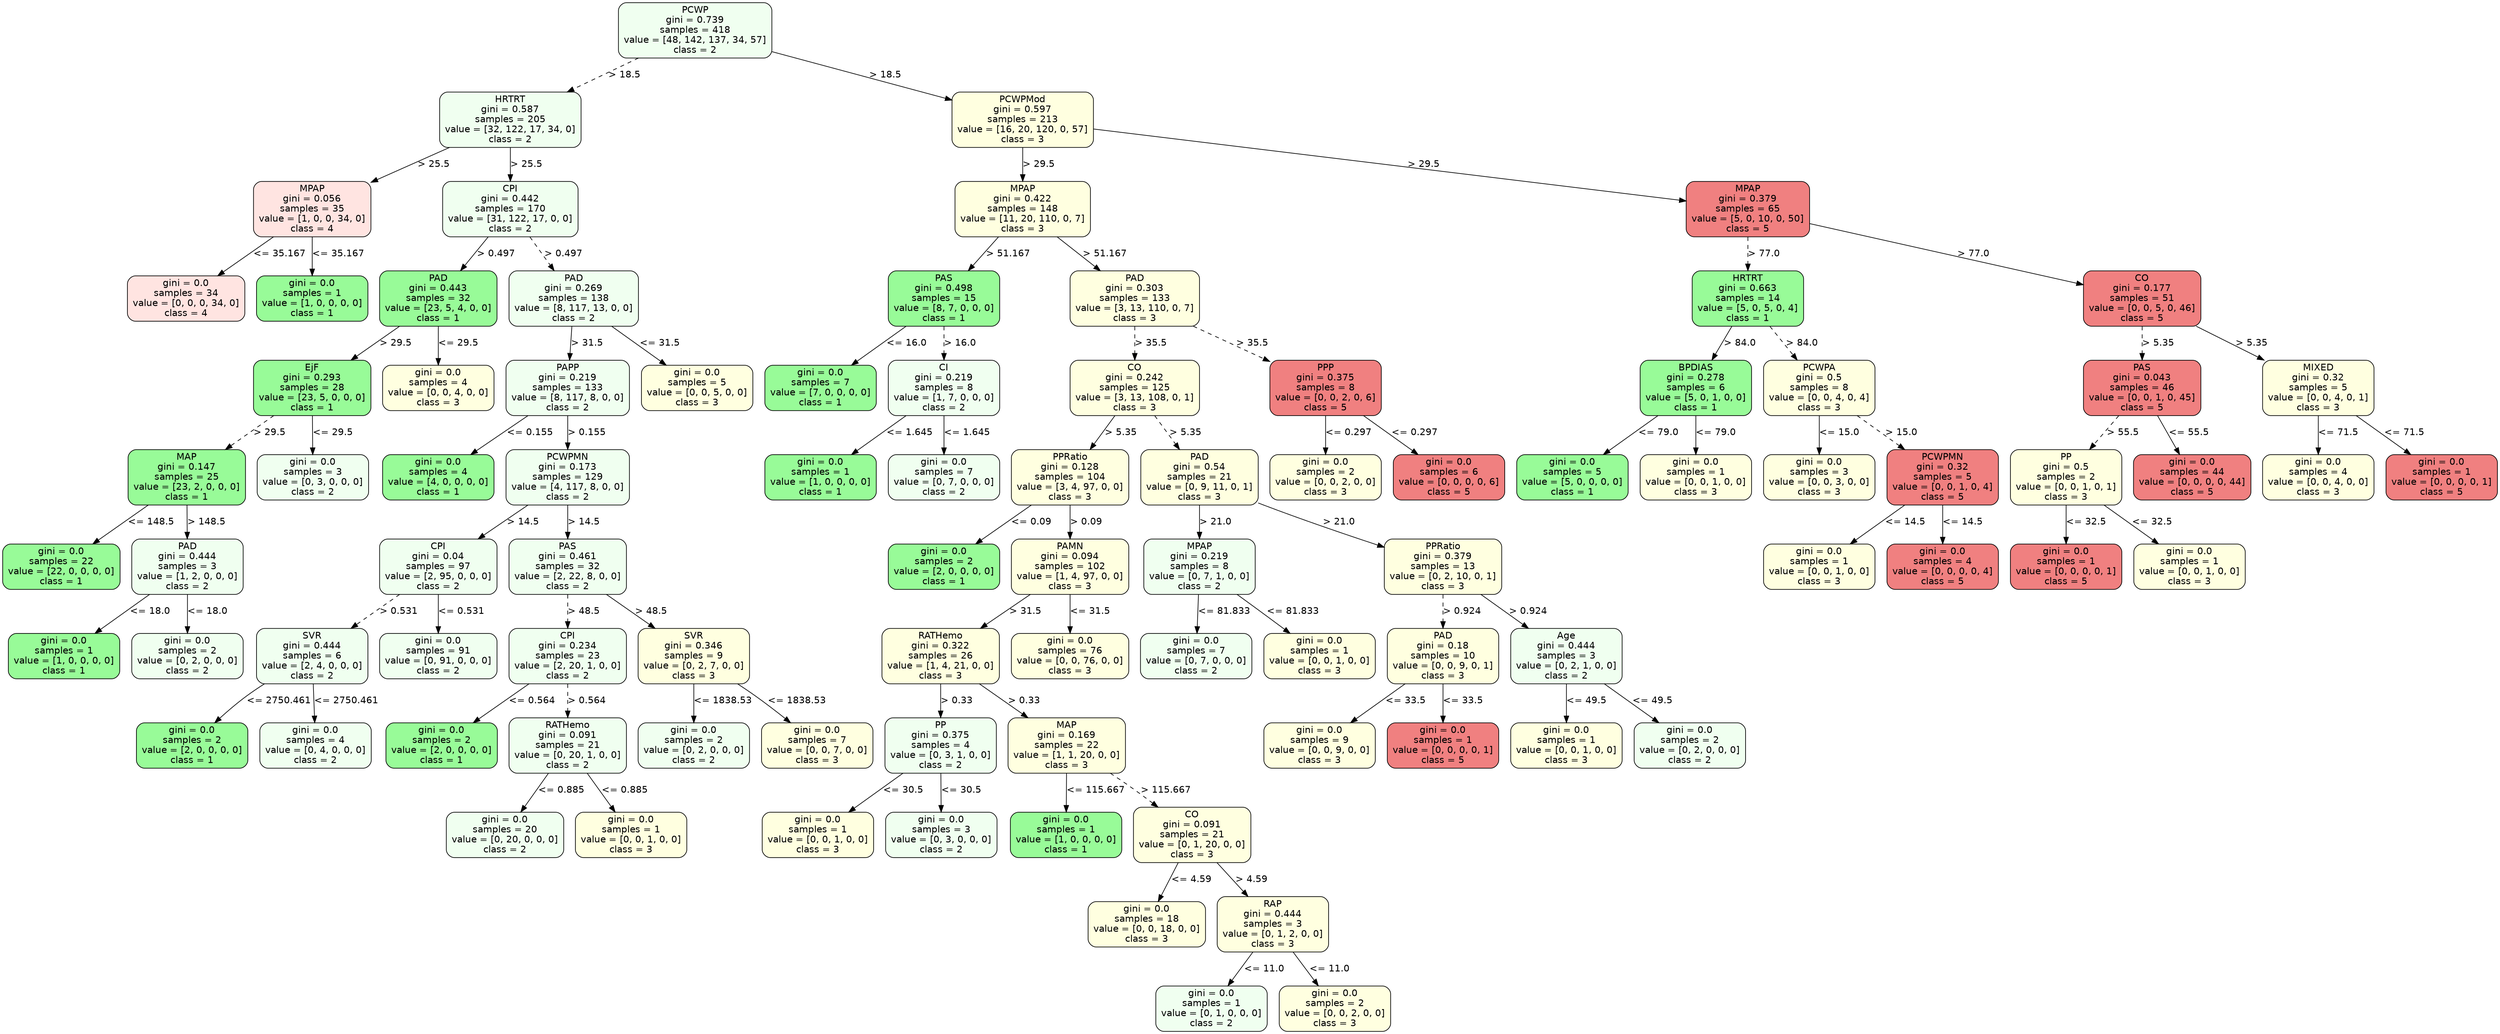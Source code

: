 strict digraph Tree {
	graph [bb="0,0,3191.5,1542"];
	node [color=black,
		fontname=helvetica,
		label="\N",
		shape=box,
		style="filled, rounded"
	];
	edge [fontname=helvetica];
	0	[fillcolor=honeydew,
		height=1.1528,
		label="PCWP\ngini = 0.739\nsamples = 418\nvalue = [48, 142, 137, 34, 57]\nclass = 2",
		pos="993.5,1500.5",
		width=2.6667];
	1	[fillcolor=honeydew,
		height=1.1528,
		label="HRTRT\ngini = 0.587\nsamples = 205\nvalue = [32, 122, 17, 34, 0]\nclass = 2",
		pos="633.5,1366.5",
		width=2.4583];
	0 -> 1	[label="> 18.5",
		labelangle=45,
		labeldistance=2.5,
		lp="844,1433.5",
		op=">",
		param=18.5,
		pos="e,722.13,1400 897.5,1464.3 846.22,1445.5 783.22,1422.4 731.63,1403.5",
		style=dashed];
	34	[fillcolor=lightyellow,
		height=1.1528,
		label="PCWPMod\ngini = 0.597\nsamples = 213\nvalue = [16, 20, 120, 0, 57]\nclass = 3",
		pos="1325.5,1366.5",
		width=2.4583];
	0 -> 34	[label="> 18.5",
		labelangle=-45,
		labeldistance=2.5,
		lp="1189,1433.5",
		op=">",
		param=18.5,
		pos="e,1236.8,1402.8 1089.5,1461.3 1132.8,1444.1 1183.8,1423.8 1227.3,1406.5",
		style=solid];
	2	[fillcolor=mistyrose,
		height=1.1528,
		label="MPAP\ngini = 0.056\nsamples = 35\nvalue = [1, 0, 0, 34, 0]\nclass = 4",
		pos="392.5,1232.5",
		width=2.0417];
	1 -> 2	[label="> 25.5",
		lp="540,1299.5",
		op=">",
		param=25.5,
		pos="e,466.31,1273.9 559.55,1325 532.84,1310.4 502.51,1293.8 475.1,1278.7",
		style=solid];
	5	[fillcolor=honeydew,
		height=1.1528,
		label="CPI\ngini = 0.442\nsamples = 170\nvalue = [31, 122, 17, 0, 0]\nclass = 2",
		pos="633.5,1232.5",
		width=2.3611];
	1 -> 5	[label="> 25.5",
		lp="653,1299.5",
		op=">",
		param=25.5,
		pos="e,633.5,1274.3 633.5,1324.8 633.5,1312 633.5,1297.7 633.5,1284.3",
		style=solid];
	3	[fillcolor=mistyrose,
		height=0.94444,
		label="gini = 0.0\nsamples = 34\nvalue = [0, 0, 0, 34, 0]\nclass = 4",
		pos="230.5,1098.5",
		width=2.0417];
	2 -> 3	[label="<= 35.167",
		lp="347.5,1165.5",
		op="<=",
		param=35.167,
		pos="e,271.04,1132.5 342.57,1190.8 322.3,1174.3 298.97,1155.3 278.86,1138.9",
		style=solid];
	4	[fillcolor=palegreen,
		height=0.94444,
		label="gini = 0.0\nsamples = 1\nvalue = [1, 0, 0, 0, 0]\nclass = 1",
		pos="392.5,1098.5",
		width=1.9444];
	2 -> 4	[label="<= 35.167",
		lp="423.5,1165.5",
		op="<=",
		param=35.167,
		pos="e,392.5,1132.7 392.5,1190.8 392.5,1175.7 392.5,1158.4 392.5,1143.1",
		style=solid];
	6	[fillcolor=palegreen,
		height=1.1528,
		label="PAD\ngini = 0.443\nsamples = 32\nvalue = [23, 5, 4, 0, 0]\nclass = 1",
		pos="554.5,1098.5",
		width=2.0417];
	5 -> 6	[label="> 0.497",
		lp="619.5,1165.5",
		op=">",
		param=0.497,
		pos="e,578.9,1140.3 609.15,1190.8 601.27,1177.6 592.43,1162.9 584.21,1149.1",
		style=solid];
	15	[fillcolor=honeydew,
		height=1.1528,
		label="PAD\ngini = 0.269\nsamples = 138\nvalue = [8, 117, 13, 0, 0]\nclass = 2",
		pos="727.5,1098.5",
		width=2.25];
	5 -> 15	[label="> 0.497",
		lp="706.5,1165.5",
		op=">",
		param=0.497,
		pos="e,698.46,1140.3 662.47,1190.8 671.94,1177.5 682.56,1162.6 692.43,1148.7",
		style=dashed];
	7	[fillcolor=palegreen,
		height=1.1528,
		label="EjF\ngini = 0.293\nsamples = 28\nvalue = [23, 5, 0, 0, 0]\nclass = 1",
		pos="392.5,964.5",
		width=2.0417];
	6 -> 7	[label="> 29.5",
		lp="498,1031.5",
		op=">",
		param=29.5,
		pos="e,442.26,1006 504.57,1056.8 487.4,1042.8 468.03,1027 450.29,1012.6",
		style=solid];
	14	[fillcolor=lightyellow,
		height=0.94444,
		label="gini = 0.0\nsamples = 4\nvalue = [0, 0, 4, 0, 0]\nclass = 3",
		pos="554.5,964.5",
		width=1.9444];
	6 -> 14	[label="<= 29.5",
		lp="578,1031.5",
		op="<=",
		param=29.5,
		pos="e,554.5,998.74 554.5,1056.8 554.5,1041.7 554.5,1024.4 554.5,1009.1",
		style=solid];
	8	[fillcolor=palegreen,
		height=1.1528,
		label="MAP\ngini = 0.147\nsamples = 25\nvalue = [23, 2, 0, 0, 0]\nclass = 1",
		pos="233.5,830.5",
		width=2.0417];
	7 -> 8	[label="> 29.5",
		lp="338,897.5",
		op=">",
		param=29.5,
		pos="e,282.34,872.05 343.5,922.82 326.64,908.83 307.63,893.04 290.22,878.59",
		style=dashed];
	13	[fillcolor=honeydew,
		height=0.94444,
		label="gini = 0.0\nsamples = 3\nvalue = [0, 3, 0, 0, 0]\nclass = 2",
		pos="395.5,830.5",
		width=1.9444];
	7 -> 13	[label="<= 29.5",
		lp="418,897.5",
		op="<=",
		param=29.5,
		pos="e,394.74,864.74 393.42,922.82 393.77,907.68 394.16,890.44 394.51,875.05",
		style=solid];
	9	[fillcolor=palegreen,
		height=0.94444,
		label="gini = 0.0\nsamples = 22\nvalue = [22, 0, 0, 0, 0]\nclass = 1",
		pos="73.5,696.5",
		width=2.0417];
	8 -> 9	[label="<= 148.5",
		lp="186,763.5",
		op="<=",
		param=148.5,
		pos="e,113.54,730.53 184.19,788.82 164.17,772.3 141.12,753.29 121.26,736.9",
		style=solid];
	10	[fillcolor=honeydew,
		height=1.1528,
		label="PAD\ngini = 0.444\nsamples = 3\nvalue = [1, 2, 0, 0, 0]\nclass = 2",
		pos="235.5,696.5",
		width=1.9444];
	8 -> 10	[label="> 148.5",
		lp="258.5,763.5",
		op=">",
		param=148.5,
		pos="e,234.88,738.27 234.12,788.82 234.31,776.02 234.53,761.73 234.73,748.32",
		style=solid];
	11	[fillcolor=palegreen,
		height=0.94444,
		label="gini = 0.0\nsamples = 1\nvalue = [1, 0, 0, 0, 0]\nclass = 1",
		pos="78.5,562.5",
		width=1.9444];
	10 -> 11	[label="<= 18.0",
		lp="186,629.5",
		op="<=",
		param=18.0,
		pos="e,117.78,596.53 187.11,654.82 167.55,638.37 145.05,619.46 125.63,603.12",
		style=solid];
	12	[fillcolor=honeydew,
		height=0.94444,
		label="gini = 0.0\nsamples = 2\nvalue = [0, 2, 0, 0, 0]\nclass = 2",
		pos="236.5,562.5",
		width=1.9444];
	10 -> 12	[label="<= 18.0",
		lp="260,629.5",
		op="<=",
		param=18.0,
		pos="e,236.25,596.74 235.81,654.82 235.92,639.68 236.05,622.44 236.17,607.05",
		style=solid];
	16	[fillcolor=honeydew,
		height=1.1528,
		label="PAPP\ngini = 0.219\nsamples = 133\nvalue = [8, 117, 8, 0, 0]\nclass = 2",
		pos="720.5,964.5",
		width=2.1528];
	15 -> 16	[label="> 31.5",
		lp="744,1031.5",
		op=">",
		param=31.5,
		pos="e,722.66,1006.3 725.34,1056.8 724.66,1044 723.91,1029.7 723.19,1016.3",
		style=solid];
	33	[fillcolor=lightyellow,
		height=0.94444,
		label="gini = 0.0\nsamples = 5\nvalue = [0, 0, 5, 0, 0]\nclass = 3",
		pos="886.5,964.5",
		width=1.9444];
	15 -> 33	[label="<= 31.5",
		lp="836,1031.5",
		op="<=",
		param=31.5,
		pos="e,846.71,998.53 776.5,1056.8 796.31,1040.4 819.1,1021.5 838.77,1005.1",
		style=solid];
	17	[fillcolor=palegreen,
		height=0.94444,
		label="gini = 0.0\nsamples = 4\nvalue = [4, 0, 0, 0, 0]\nclass = 1",
		pos="555.5,830.5",
		width=1.9444];
	16 -> 17	[label="<= 0.155",
		lp="671,897.5",
		op="<=",
		param=0.155,
		pos="e,596.79,864.53 669.65,922.82 649,906.3 625.24,887.29 604.75,870.9",
		style=solid];
	18	[fillcolor=honeydew,
		height=1.1528,
		label="PCWPMN\ngini = 0.173\nsamples = 129\nvalue = [4, 117, 8, 0, 0]\nclass = 2",
		pos="721.5,830.5",
		width=2.1528];
	16 -> 18	[label="> 0.155",
		lp="744.5,897.5",
		op=">",
		param=0.155,
		pos="e,721.19,872.27 720.81,922.82 720.91,910.02 721.01,895.73 721.12,882.32",
		style=solid];
	19	[fillcolor=honeydew,
		height=1.1528,
		label="CPI\ngini = 0.04\nsamples = 97\nvalue = [2, 95, 0, 0, 0]\nclass = 2",
		pos="556.5,696.5",
		width=2.0417];
	18 -> 19	[label="> 14.5",
		lp="664,763.5",
		op=">",
		param=14.5,
		pos="e,607.18,738.05 670.65,788.82 653.16,774.83 633.43,759.04 615.36,744.59",
		style=solid];
	24	[fillcolor=honeydew,
		height=1.1528,
		label="PAS\ngini = 0.461\nsamples = 32\nvalue = [2, 22, 8, 0, 0]\nclass = 2",
		pos="721.5,696.5",
		width=2.0417];
	18 -> 24	[label="> 14.5",
		lp="741,763.5",
		op=">",
		param=14.5,
		pos="e,721.5,738.27 721.5,788.82 721.5,776.02 721.5,761.73 721.5,748.32",
		style=solid];
	20	[fillcolor=honeydew,
		height=1.1528,
		label="SVR\ngini = 0.444\nsamples = 6\nvalue = [2, 4, 0, 0, 0]\nclass = 2",
		pos="394.5,562.5",
		width=1.9444];
	19 -> 20	[label="> 0.531",
		lp="503.5,629.5",
		op=">",
		param=0.531,
		pos="e,444.26,604.05 506.57,654.82 489.4,640.83 470.03,625.04 452.29,610.59",
		style=dashed];
	23	[fillcolor=honeydew,
		height=0.94444,
		label="gini = 0.0\nsamples = 91\nvalue = [0, 91, 0, 0, 0]\nclass = 2",
		pos="556.5,562.5",
		width=2.0417];
	19 -> 23	[label="<= 0.531",
		lp="584,629.5",
		op="<=",
		param=0.531,
		pos="e,556.5,596.74 556.5,654.82 556.5,639.68 556.5,622.44 556.5,607.05",
		style=solid];
	21	[fillcolor=palegreen,
		height=0.94444,
		label="gini = 0.0\nsamples = 2\nvalue = [2, 0, 0, 0, 0]\nclass = 1",
		pos="240.5,428.5",
		width=1.9444];
	20 -> 21	[label="<= 2750.461",
		lp="354,495.5",
		op="<=",
		param=2750.461,
		pos="e,272.43,462.71 337.66,520.88 330.08,515.04 322.51,508.98 315.5,503 303.44,492.71 290.92,480.93 279.64,469.86",
		style=solid];
	22	[fillcolor=honeydew,
		height=0.94444,
		label="gini = 0.0\nsamples = 4\nvalue = [0, 4, 0, 0, 0]\nclass = 2",
		pos="398.5,428.5",
		width=1.9444];
	20 -> 22	[label="<= 2750.461",
		lp="436,495.5",
		op="<=",
		param=2750.461,
		pos="e,397.49,462.74 395.73,520.82 396.19,505.68 396.71,488.44 397.18,473.05",
		style=solid];
	25	[fillcolor=honeydew,
		height=1.1528,
		label="CPI\ngini = 0.234\nsamples = 23\nvalue = [2, 20, 1, 0, 0]\nclass = 2",
		pos="721.5,562.5",
		width=2.0417];
	24 -> 25	[label="> 48.5",
		lp="741,629.5",
		op=">",
		param=48.5,
		pos="e,721.5,604.27 721.5,654.82 721.5,642.02 721.5,627.73 721.5,614.32",
		style=dashed];
	30	[fillcolor=lightyellow,
		height=1.1528,
		label="SVR\ngini = 0.346\nsamples = 9\nvalue = [0, 2, 7, 0, 0]\nclass = 3",
		pos="883.5,562.5",
		width=1.9444];
	24 -> 30	[label="> 48.5",
		lp="827,629.5",
		op=">",
		param=48.5,
		pos="e,833.74,604.05 771.43,654.82 788.6,640.83 807.97,625.04 825.71,610.59",
		style=solid];
	26	[fillcolor=palegreen,
		height=0.94444,
		label="gini = 0.0\nsamples = 2\nvalue = [2, 0, 0, 0, 0]\nclass = 1",
		pos="559.5,428.5",
		width=1.9444];
	25 -> 26	[label="<= 0.564",
		lp="673,495.5",
		op="<=",
		param=0.564,
		pos="e,600.04,462.53 671.57,520.82 651.3,504.3 627.97,485.29 607.86,468.9",
		style=solid];
	27	[fillcolor=honeydew,
		height=1.1528,
		label="RATHemo\ngini = 0.091\nsamples = 21\nvalue = [0, 20, 1, 0, 0]\nclass = 2",
		pos="721.5,428.5",
		width=2.0417];
	25 -> 27	[label="> 0.564",
		lp="744.5,495.5",
		op=">",
		param=0.564,
		pos="e,721.5,470.27 721.5,520.82 721.5,508.02 721.5,493.73 721.5,480.32",
		style=dashed];
	28	[fillcolor=honeydew,
		height=0.94444,
		label="gini = 0.0\nsamples = 20\nvalue = [0, 20, 0, 0, 0]\nclass = 2",
		pos="640.5,294.5",
		width=2.0417];
	27 -> 28	[label="<= 0.885",
		lp="711,361.5",
		op="<=",
		param=0.885,
		pos="e,660.9,328.74 696.54,386.82 686.89,371.1 675.85,353.11 666.14,337.29",
		style=solid];
	29	[fillcolor=lightyellow,
		height=0.94444,
		label="gini = 0.0\nsamples = 1\nvalue = [0, 0, 1, 0, 0]\nclass = 3",
		pos="802.5,294.5",
		width=1.9444];
	27 -> 29	[label="<= 0.885",
		lp="792,361.5",
		op="<=",
		param=0.885,
		pos="e,782.1,328.74 746.46,386.82 756.11,371.1 767.15,353.11 776.86,337.29",
		style=solid];
	31	[fillcolor=honeydew,
		height=0.94444,
		label="gini = 0.0\nsamples = 2\nvalue = [0, 2, 0, 0, 0]\nclass = 2",
		pos="883.5,428.5",
		width=1.9444];
	30 -> 31	[label="<= 1838.53",
		lp="918.5,495.5",
		op="<=",
		param=1838.53,
		pos="e,883.5,462.74 883.5,520.82 883.5,505.68 883.5,488.44 883.5,473.05",
		style=solid];
	32	[fillcolor=lightyellow,
		height=0.94444,
		label="gini = 0.0\nsamples = 7\nvalue = [0, 0, 7, 0, 0]\nclass = 3",
		pos="1041.5,428.5",
		width=1.9444];
	30 -> 32	[label="<= 1838.53",
		lp="1009.5,495.5",
		op="<=",
		param=1838.53,
		pos="e,1004.2,462.83 935.52,520.91 942.94,514.96 950.45,508.87 957.5,503 970.33,492.33 984.03,480.52 996.57,469.54",
		style=solid];
	35	[fillcolor=lightyellow,
		height=1.1528,
		label="MPAP\ngini = 0.422\nsamples = 148\nvalue = [11, 20, 110, 0, 7]\nclass = 3",
		pos="1325.5,1232.5",
		width=2.3611];
	34 -> 35	[label="> 29.5",
		lp="1345,1299.5",
		op=">",
		param=29.5,
		pos="e,1325.5,1274.3 1325.5,1324.8 1325.5,1312 1325.5,1297.7 1325.5,1284.3",
		style=solid];
	72	[fillcolor=lightcoral,
		height=1.1528,
		label="MPAP\ngini = 0.379\nsamples = 65\nvalue = [5, 0, 10, 0, 50]\nclass = 5",
		pos="2264.5,1232.5",
		width=2.1528];
	34 -> 72	[label="> 29.5",
		lp="1843,1299.5",
		op=">",
		param=29.5,
		pos="e,2186.8,1244.4 1414.3,1353 1593.8,1327.8 1998,1271 2176.7,1245.8",
		style=solid];
	36	[fillcolor=palegreen,
		height=1.1528,
		label="PAS\ngini = 0.498\nsamples = 15\nvalue = [8, 7, 0, 0, 0]\nclass = 1",
		pos="1202.5,1098.5",
		width=1.9444];
	35 -> 36	[label="> 51.167",
		lp="1295.5,1165.5",
		op=">",
		param=51.167,
		pos="e,1240.5,1140.3 1287.6,1190.8 1275,1177.3 1260.8,1162 1247.7,1148",
		style=solid];
	41	[fillcolor=lightyellow,
		height=1.1528,
		label="PAD\ngini = 0.303\nsamples = 133\nvalue = [3, 13, 110, 0, 7]\nclass = 3",
		pos="1447.5,1098.5",
		width=2.25];
	35 -> 41	[label="> 51.167",
		lp="1417.5,1165.5",
		op=">",
		param=51.167,
		pos="e,1409.8,1140.3 1363.1,1190.8 1375.6,1177.3 1389.7,1162 1402.7,1148",
		style=solid];
	37	[fillcolor=palegreen,
		height=0.94444,
		label="gini = 0.0\nsamples = 7\nvalue = [7, 0, 0, 0, 0]\nclass = 1",
		pos="1044.5,964.5",
		width=1.9444];
	36 -> 37	[label="<= 16.0",
		lp="1152,1031.5",
		op="<=",
		param=16.0,
		pos="e,1084,998.53 1153.8,1056.8 1134.1,1040.4 1111.5,1021.5 1091.9,1005.1",
		style=solid];
	38	[fillcolor=honeydew,
		height=1.1528,
		label="CI\ngini = 0.219\nsamples = 8\nvalue = [1, 7, 0, 0, 0]\nclass = 2",
		pos="1202.5,964.5",
		width=1.9444];
	36 -> 38	[label="> 16.0",
		lp="1222,1031.5",
		op=">",
		param=16.0,
		pos="e,1202.5,1006.3 1202.5,1056.8 1202.5,1044 1202.5,1029.7 1202.5,1016.3",
		style=dashed];
	39	[fillcolor=palegreen,
		height=0.94444,
		label="gini = 0.0\nsamples = 1\nvalue = [1, 0, 0, 0, 0]\nclass = 1",
		pos="1044.5,830.5",
		width=1.9444];
	38 -> 39	[label="<= 1.645",
		lp="1156,897.5",
		op="<=",
		param=1.645,
		pos="e,1084,864.53 1153.8,922.82 1134.1,906.37 1111.5,887.46 1091.9,871.12",
		style=solid];
	40	[fillcolor=honeydew,
		height=0.94444,
		label="gini = 0.0\nsamples = 7\nvalue = [0, 7, 0, 0, 0]\nclass = 2",
		pos="1202.5,830.5",
		width=1.9444];
	38 -> 40	[label="<= 1.645",
		lp="1230,897.5",
		op="<=",
		param=1.645,
		pos="e,1202.5,864.74 1202.5,922.82 1202.5,907.68 1202.5,890.44 1202.5,875.05",
		style=solid];
	42	[fillcolor=lightyellow,
		height=1.1528,
		label="CO\ngini = 0.242\nsamples = 125\nvalue = [3, 13, 108, 0, 1]\nclass = 3",
		pos="1447.5,964.5",
		width=2.25];
	41 -> 42	[label="> 35.5",
		lp="1467,1031.5",
		op=">",
		param=35.5,
		pos="e,1447.5,1006.3 1447.5,1056.8 1447.5,1044 1447.5,1029.7 1447.5,1016.3",
		style=dashed];
	69	[fillcolor=lightcoral,
		height=1.1528,
		label="PPP\ngini = 0.375\nsamples = 8\nvalue = [0, 0, 2, 0, 6]\nclass = 5",
		pos="1691.5,964.5",
		width=1.9444];
	41 -> 69	[label="> 35.5",
		lp="1597,1031.5",
		op=">",
		param=35.5,
		pos="e,1621.4,1003.4 1522.4,1057 1550.9,1041.5 1583.6,1023.9 1612.5,1008.2",
		style=dashed];
	43	[fillcolor=lightyellow,
		height=1.1528,
		label="PPRatio\ngini = 0.128\nsamples = 104\nvalue = [3, 4, 97, 0, 0]\nclass = 3",
		pos="1364.5,830.5",
		width=2.0417];
	42 -> 43	[label="> 5.35",
		lp="1428,897.5",
		op=">",
		param=5.35,
		pos="e,1390.1,872.27 1421.9,922.82 1413.6,909.52 1404.2,894.6 1395.5,880.74",
		style=solid];
	58	[fillcolor=lightyellow,
		height=1.1528,
		label="PAD\ngini = 0.54\nsamples = 21\nvalue = [0, 9, 11, 0, 1]\nclass = 3",
		pos="1529.5,830.5",
		width=2.0417];
	42 -> 58	[label="> 5.35",
		lp="1511,897.5",
		op=">",
		param=5.35,
		pos="e,1504.2,872.27 1472.8,922.82 1481,909.64 1490.1,894.89 1498.7,881.14",
		style=dashed];
	44	[fillcolor=palegreen,
		height=0.94444,
		label="gini = 0.0\nsamples = 2\nvalue = [2, 0, 0, 0, 0]\nclass = 1",
		pos="1202.5,696.5",
		width=1.9444];
	43 -> 44	[label="<= 0.09",
		lp="1312,763.5",
		op="<=",
		param=0.09,
		pos="e,1243,730.53 1314.6,788.82 1294.3,772.3 1271,753.29 1250.9,736.9",
		style=solid];
	45	[fillcolor=lightyellow,
		height=1.1528,
		label="PAMN\ngini = 0.094\nsamples = 102\nvalue = [1, 4, 97, 0, 0]\nclass = 3",
		pos="1364.5,696.5",
		width=2.0417];
	43 -> 45	[label="> 0.09",
		lp="1384,763.5",
		op=">",
		param=0.09,
		pos="e,1364.5,738.27 1364.5,788.82 1364.5,776.02 1364.5,761.73 1364.5,748.32",
		style=solid];
	46	[fillcolor=lightyellow,
		height=1.1528,
		label="RATHemo\ngini = 0.322\nsamples = 26\nvalue = [1, 4, 21, 0, 0]\nclass = 3",
		pos="1199.5,562.5",
		width=2.0417];
	45 -> 46	[label="> 31.5",
		lp="1307,629.5",
		op=">",
		param=31.5,
		pos="e,1250.2,604.05 1313.6,654.82 1296.2,640.83 1276.4,625.04 1258.4,610.59",
		style=solid];
	57	[fillcolor=lightyellow,
		height=0.94444,
		label="gini = 0.0\nsamples = 76\nvalue = [0, 0, 76, 0, 0]\nclass = 3",
		pos="1364.5,562.5",
		width=2.0417];
	45 -> 57	[label="<= 31.5",
		lp="1388,629.5",
		op="<=",
		param=31.5,
		pos="e,1364.5,596.74 1364.5,654.82 1364.5,639.68 1364.5,622.44 1364.5,607.05",
		style=solid];
	47	[fillcolor=honeydew,
		height=1.1528,
		label="PP\ngini = 0.375\nsamples = 4\nvalue = [0, 3, 1, 0, 0]\nclass = 2",
		pos="1199.5,428.5",
		width=1.9444];
	46 -> 47	[label="> 0.33",
		lp="1219,495.5",
		op=">",
		param=0.33,
		pos="e,1199.5,470.27 1199.5,520.82 1199.5,508.02 1199.5,493.73 1199.5,480.32",
		style=solid];
	50	[fillcolor=lightyellow,
		height=1.1528,
		label="MAP\ngini = 0.169\nsamples = 22\nvalue = [1, 1, 20, 0, 0]\nclass = 3",
		pos="1361.5,428.5",
		width=2.0417];
	46 -> 50	[label="> 0.33",
		lp="1305,495.5",
		op=">",
		param=0.33,
		pos="e,1311.7,470.05 1249.4,520.82 1266.6,506.83 1286,491.04 1303.7,476.59",
		style=solid];
	48	[fillcolor=lightyellow,
		height=0.94444,
		label="gini = 0.0\nsamples = 1\nvalue = [0, 0, 1, 0, 0]\nclass = 3",
		pos="1042.5,294.5",
		width=1.9444];
	47 -> 48	[label="<= 30.5",
		lp="1150,361.5",
		op="<=",
		param=30.5,
		pos="e,1081.8,328.53 1151.1,386.82 1131.6,370.37 1109.1,351.46 1089.6,335.12",
		style=solid];
	49	[fillcolor=honeydew,
		height=0.94444,
		label="gini = 0.0\nsamples = 3\nvalue = [0, 3, 0, 0, 0]\nclass = 2",
		pos="1200.5,294.5",
		width=1.9444];
	47 -> 49	[label="<= 30.5",
		lp="1224,361.5",
		op="<=",
		param=30.5,
		pos="e,1200.2,328.74 1199.8,386.82 1199.9,371.68 1200.1,354.44 1200.2,339.05",
		style=solid];
	51	[fillcolor=palegreen,
		height=0.94444,
		label="gini = 0.0\nsamples = 1\nvalue = [1, 0, 0, 0, 0]\nclass = 1",
		pos="1360.5,294.5",
		width=1.9444];
	50 -> 51	[label="<= 115.667",
		lp="1396.5,361.5",
		op="<=",
		param=115.667,
		pos="e,1360.8,328.74 1361.2,386.82 1361.1,371.68 1360.9,354.44 1360.8,339.05",
		style=solid];
	52	[fillcolor=lightyellow,
		height=1.1528,
		label="CO\ngini = 0.091\nsamples = 21\nvalue = [0, 1, 20, 0, 0]\nclass = 3",
		pos="1522.5,294.5",
		width=2.0417];
	50 -> 52	[label="> 115.667",
		lp="1483,361.5",
		op=">",
		param=115.667,
		pos="e,1474.9,336.22 1413.4,386.8 1420.9,380.87 1428.4,374.8 1435.5,369 1445.7,360.62 1456.6,351.6 1467,342.85",
		style=dashed];
	53	[fillcolor=lightyellow,
		height=0.94444,
		label="gini = 0.0\nsamples = 18\nvalue = [0, 0, 18, 0, 0]\nclass = 3",
		pos="1464.5,160.5",
		width=2.0417];
	52 -> 53	[label="<= 4.59",
		lp="1519,227.5",
		op="<=",
		param=4.59,
		pos="e,1479.1,194.74 1504.6,252.82 1497.8,237.39 1490.1,219.78 1483.2,204.17",
		style=solid];
	54	[fillcolor=lightyellow,
		height=1.1528,
		label="RAP\ngini = 0.444\nsamples = 3\nvalue = [0, 1, 2, 0, 0]\nclass = 3",
		pos="1626.5,160.5",
		width=1.9444];
	52 -> 54	[label="> 4.59",
		lp="1598,227.5",
		op=">",
		param=4.59,
		pos="e,1594.4,202.27 1554.6,252.82 1565.1,239.39 1577,224.32 1588,210.35",
		style=solid];
	55	[fillcolor=honeydew,
		height=0.94444,
		label="gini = 0.0\nsamples = 1\nvalue = [0, 1, 0, 0, 0]\nclass = 2",
		pos="1547.5,34",
		width=1.9444];
	54 -> 55	[label="<= 11.0",
		lp="1613,93.5",
		op="<=",
		param=11.0,
		pos="e,1568.7,68.379 1600.6,118.73 1592.1,105.35 1582.7,90.465 1574.1,76.995",
		style=solid];
	56	[fillcolor=lightyellow,
		height=0.94444,
		label="gini = 0.0\nsamples = 2\nvalue = [0, 0, 2, 0, 0]\nclass = 3",
		pos="1705.5,34",
		width=1.9444];
	54 -> 56	[label="<= 11.0",
		lp="1697,93.5",
		op="<=",
		param=11.0,
		pos="e,1684.3,68.379 1652.4,118.73 1660.9,105.35 1670.3,90.465 1678.9,76.995",
		style=solid];
	59	[fillcolor=honeydew,
		height=1.1528,
		label="MPAP\ngini = 0.219\nsamples = 8\nvalue = [0, 7, 1, 0, 0]\nclass = 2",
		pos="1529.5,696.5",
		width=1.9444];
	58 -> 59	[label="> 21.0",
		lp="1549,763.5",
		op=">",
		param=21.0,
		pos="e,1529.5,738.27 1529.5,788.82 1529.5,776.02 1529.5,761.73 1529.5,748.32",
		style=solid];
	62	[fillcolor=lightyellow,
		height=1.1528,
		label="PPRatio\ngini = 0.379\nsamples = 13\nvalue = [0, 2, 10, 0, 1]\nclass = 3",
		pos="1842.5,696.5",
		width=2.0417];
	58 -> 62	[label="> 21.0",
		lp="1708,763.5",
		op=">",
		param=21.0,
		pos="e,1768.9,725.16 1603.1,793.21 1606.3,791.77 1609.4,790.36 1612.5,789 1660.7,767.71 1715.4,745.84 1759.4,728.83",
		style=solid];
	60	[fillcolor=honeydew,
		height=0.94444,
		label="gini = 0.0\nsamples = 7\nvalue = [0, 7, 0, 0, 0]\nclass = 2",
		pos="1526.5,562.5",
		width=1.9444];
	59 -> 60	[label="<= 81.833",
		lp="1559.5,629.5",
		op="<=",
		param=81.833,
		pos="e,1527.3,596.74 1528.6,654.82 1528.2,639.68 1527.8,622.44 1527.5,607.05",
		style=solid];
	61	[fillcolor=lightyellow,
		height=0.94444,
		label="gini = 0.0\nsamples = 1\nvalue = [0, 0, 1, 0, 0]\nclass = 3",
		pos="1684.5,562.5",
		width=1.9444];
	59 -> 61	[label="<= 81.833",
		lp="1643.5,629.5",
		op="<=",
		param=81.833,
		pos="e,1645.7,596.53 1577.3,654.82 1596.6,638.37 1618.8,619.46 1638,603.12",
		style=solid];
	63	[fillcolor=lightyellow,
		height=1.1528,
		label="PAD\ngini = 0.18\nsamples = 10\nvalue = [0, 0, 9, 0, 1]\nclass = 3",
		pos="1842.5,562.5",
		width=1.9444];
	62 -> 63	[label="> 0.924",
		lp="1865.5,629.5",
		op=">",
		param=0.924,
		pos="e,1842.5,604.27 1842.5,654.82 1842.5,642.02 1842.5,627.73 1842.5,614.32",
		style=dashed];
	66	[fillcolor=honeydew,
		height=1.1528,
		label="Age\ngini = 0.444\nsamples = 3\nvalue = [0, 2, 1, 0, 0]\nclass = 2",
		pos="2000.5,562.5",
		width=1.9444];
	62 -> 66	[label="> 0.924",
		lp="1949.5,629.5",
		op=">",
		param=0.924,
		pos="e,1952,604.05 1891.2,654.82 1907.9,640.83 1926.8,625.04 1944.1,610.59",
		style=solid];
	64	[fillcolor=lightyellow,
		height=0.94444,
		label="gini = 0.0\nsamples = 9\nvalue = [0, 0, 9, 0, 0]\nclass = 3",
		pos="1684.5,428.5",
		width=1.9444];
	63 -> 64	[label="<= 33.5",
		lp="1792,495.5",
		op="<=",
		param=33.5,
		pos="e,1724,462.53 1793.8,520.82 1774.1,504.37 1751.5,485.46 1731.9,469.12",
		style=solid];
	65	[fillcolor=lightcoral,
		height=0.94444,
		label="gini = 0.0\nsamples = 1\nvalue = [0, 0, 0, 0, 1]\nclass = 5",
		pos="1842.5,428.5",
		width=1.9444];
	63 -> 65	[label="<= 33.5",
		lp="1866,495.5",
		op="<=",
		param=33.5,
		pos="e,1842.5,462.74 1842.5,520.82 1842.5,505.68 1842.5,488.44 1842.5,473.05",
		style=solid];
	67	[fillcolor=lightyellow,
		height=0.94444,
		label="gini = 0.0\nsamples = 1\nvalue = [0, 0, 1, 0, 0]\nclass = 3",
		pos="2000.5,428.5",
		width=1.9444];
	66 -> 67	[label="<= 49.5",
		lp="2024,495.5",
		op="<=",
		param=49.5,
		pos="e,2000.5,462.74 2000.5,520.82 2000.5,505.68 2000.5,488.44 2000.5,473.05",
		style=solid];
	68	[fillcolor=honeydew,
		height=0.94444,
		label="gini = 0.0\nsamples = 2\nvalue = [0, 2, 0, 0, 0]\nclass = 2",
		pos="2158.5,428.5",
		width=1.9444];
	66 -> 68	[label="<= 49.5",
		lp="2108,495.5",
		op="<=",
		param=49.5,
		pos="e,2119,462.53 2049.2,520.82 2068.9,504.37 2091.5,485.46 2111.1,469.12",
		style=solid];
	70	[fillcolor=lightyellow,
		height=0.94444,
		label="gini = 0.0\nsamples = 2\nvalue = [0, 0, 2, 0, 0]\nclass = 3",
		pos="1691.5,830.5",
		width=1.9444];
	69 -> 70	[label="<= 0.297",
		lp="1719,897.5",
		op="<=",
		param=0.297,
		pos="e,1691.5,864.74 1691.5,922.82 1691.5,907.68 1691.5,890.44 1691.5,875.05",
		style=solid];
	71	[fillcolor=lightcoral,
		height=0.94444,
		label="gini = 0.0\nsamples = 6\nvalue = [0, 0, 0, 0, 6]\nclass = 5",
		pos="1849.5,830.5",
		width=1.9444];
	69 -> 71	[label="<= 0.297",
		lp="1803,897.5",
		op="<=",
		param=0.297,
		pos="e,1810,864.53 1740.2,922.82 1759.9,906.37 1782.5,887.46 1802.1,871.12",
		style=solid];
	73	[fillcolor=palegreen,
		height=1.1528,
		label="HRTRT\ngini = 0.663\nsamples = 14\nvalue = [5, 0, 5, 0, 4]\nclass = 1",
		pos="2264.5,1098.5",
		width=1.9444];
	72 -> 73	[label="> 77.0",
		lp="2284,1165.5",
		op=">",
		param=77.0,
		pos="e,2264.5,1140.3 2264.5,1190.8 2264.5,1178 2264.5,1163.7 2264.5,1150.3",
		style=dashed];
	82	[fillcolor=lightcoral,
		height=1.1528,
		label="CO\ngini = 0.177\nsamples = 51\nvalue = [0, 0, 5, 0, 46]\nclass = 5",
		pos="2737.5,1098.5",
		width=2.0417];
	72 -> 82	[label="> 77.0",
		lp="2535,1165.5",
		op=">",
		param=77.0,
		pos="e,2663.8,1120.1 2342.1,1209.9 2428,1185.9 2565.9,1147.4 2654.1,1122.8",
		style=solid];
	74	[fillcolor=palegreen,
		height=1.1528,
		label="BPDIAS\ngini = 0.278\nsamples = 6\nvalue = [5, 0, 1, 0, 0]\nclass = 1",
		pos="2165.5,964.5",
		width=1.9444];
	73 -> 74	[label="> 84.0",
		lp="2238,1031.5",
		op=">",
		param=84.0,
		pos="e,2196.1,1006.3 2234,1056.8 2223.9,1043.4 2212.6,1028.3 2202.1,1014.4",
		style=solid];
	77	[fillcolor=lightyellow,
		height=1.1528,
		label="PCWPA\ngini = 0.5\nsamples = 8\nvalue = [0, 0, 4, 0, 4]\nclass = 3",
		pos="2323.5,964.5",
		width=1.9444];
	73 -> 77	[label="> 84.0",
		lp="2316,1031.5",
		op=">",
		param=84.0,
		pos="e,2305.3,1006.3 2282.7,1056.8 2288.5,1043.8 2295,1029.2 2301.1,1015.5",
		style=dashed];
	75	[fillcolor=palegreen,
		height=0.94444,
		label="gini = 0.0\nsamples = 5\nvalue = [5, 0, 0, 0, 0]\nclass = 1",
		pos="2007.5,830.5",
		width=1.9444];
	74 -> 75	[label="<= 79.0",
		lp="2115,897.5",
		op="<=",
		param=79.0,
		pos="e,2047,864.53 2116.8,922.82 2097.1,906.37 2074.5,887.46 2054.9,871.12",
		style=solid];
	76	[fillcolor=lightyellow,
		height=0.94444,
		label="gini = 0.0\nsamples = 1\nvalue = [0, 0, 1, 0, 0]\nclass = 3",
		pos="2165.5,830.5",
		width=1.9444];
	74 -> 76	[label="<= 79.0",
		lp="2189,897.5",
		op="<=",
		param=79.0,
		pos="e,2165.5,864.74 2165.5,922.82 2165.5,907.68 2165.5,890.44 2165.5,875.05",
		style=solid];
	78	[fillcolor=lightyellow,
		height=0.94444,
		label="gini = 0.0\nsamples = 3\nvalue = [0, 0, 3, 0, 0]\nclass = 3",
		pos="2323.5,830.5",
		width=1.9444];
	77 -> 78	[label="<= 15.0",
		lp="2347,897.5",
		op="<=",
		param=15.0,
		pos="e,2323.5,864.74 2323.5,922.82 2323.5,907.68 2323.5,890.44 2323.5,875.05",
		style=solid];
	79	[fillcolor=lightcoral,
		height=1.1528,
		label="PCWPMN\ngini = 0.32\nsamples = 5\nvalue = [0, 0, 1, 0, 4]\nclass = 5",
		pos="2481.5,830.5",
		width=1.9444];
	77 -> 79	[label="> 15.0",
		lp="2427,897.5",
		op=">",
		param=15.0,
		pos="e,2433,872.05 2372.2,922.82 2388.9,908.83 2407.8,893.04 2425.1,878.59",
		style=dashed];
	80	[fillcolor=lightyellow,
		height=0.94444,
		label="gini = 0.0\nsamples = 1\nvalue = [0, 0, 1, 0, 0]\nclass = 3",
		pos="2323.5,696.5",
		width=1.9444];
	79 -> 80	[label="<= 14.5",
		lp="2431,763.5",
		op="<=",
		param=14.5,
		pos="e,2363,730.53 2432.8,788.82 2413.1,772.37 2390.5,753.46 2370.9,737.12",
		style=solid];
	81	[fillcolor=lightcoral,
		height=0.94444,
		label="gini = 0.0\nsamples = 4\nvalue = [0, 0, 0, 0, 4]\nclass = 5",
		pos="2481.5,696.5",
		width=1.9444];
	79 -> 81	[label="<= 14.5",
		lp="2505,763.5",
		op="<=",
		param=14.5,
		pos="e,2481.5,730.74 2481.5,788.82 2481.5,773.68 2481.5,756.44 2481.5,741.05",
		style=solid];
	83	[fillcolor=lightcoral,
		height=1.1528,
		label="PAS\ngini = 0.043\nsamples = 46\nvalue = [0, 0, 1, 0, 45]\nclass = 5",
		pos="2737.5,964.5",
		width=2.0417];
	82 -> 83	[label="> 5.35",
		lp="2757,1031.5",
		op=">",
		param=5.35,
		pos="e,2737.5,1006.3 2737.5,1056.8 2737.5,1044 2737.5,1029.7 2737.5,1016.3",
		style=dashed];
	88	[fillcolor=lightyellow,
		height=1.1528,
		label="MIXED\ngini = 0.32\nsamples = 5\nvalue = [0, 0, 4, 0, 1]\nclass = 3",
		pos="2963.5,964.5",
		width=1.9444];
	82 -> 88	[label="> 5.35",
		lp="2877,1031.5",
		op=">",
		param=5.35,
		pos="e,2893.9,1006.2 2806.8,1057 2831.6,1042.6 2859.6,1026.2 2885,1011.3",
		style=solid];
	84	[fillcolor=lightyellow,
		height=1.1528,
		label="PP\ngini = 0.5\nsamples = 2\nvalue = [0, 0, 1, 0, 1]\nclass = 3",
		pos="2639.5,830.5",
		width=1.9444];
	83 -> 84	[label="> 55.5",
		lp="2711,897.5",
		op=">",
		param=55.5,
		pos="e,2669.8,872.27 2707.3,922.82 2697.3,909.39 2686.1,894.32 2675.8,880.35",
		style=dashed];
	87	[fillcolor=lightcoral,
		height=0.94444,
		label="gini = 0.0\nsamples = 44\nvalue = [0, 0, 0, 0, 44]\nclass = 5",
		pos="2801.5,830.5",
		width=2.0417];
	83 -> 87	[label="<= 55.5",
		lp="2795,897.5",
		op="<=",
		param=55.5,
		pos="e,2785.4,864.74 2757.2,922.82 2764.7,907.39 2773.2,889.78 2780.8,874.17",
		style=solid];
	85	[fillcolor=lightcoral,
		height=0.94444,
		label="gini = 0.0\nsamples = 1\nvalue = [0, 0, 0, 0, 1]\nclass = 5",
		pos="2639.5,696.5",
		width=1.9444];
	84 -> 85	[label="<= 32.5",
		lp="2663,763.5",
		op="<=",
		param=32.5,
		pos="e,2639.5,730.74 2639.5,788.82 2639.5,773.68 2639.5,756.44 2639.5,741.05",
		style=solid];
	86	[fillcolor=lightyellow,
		height=0.94444,
		label="gini = 0.0\nsamples = 1\nvalue = [0, 0, 1, 0, 0]\nclass = 3",
		pos="2797.5,696.5",
		width=1.9444];
	84 -> 86	[label="<= 32.5",
		lp="2747,763.5",
		op="<=",
		param=32.5,
		pos="e,2758,730.53 2688.2,788.82 2707.9,772.37 2730.5,753.46 2750.1,737.12",
		style=solid];
	89	[fillcolor=lightyellow,
		height=0.94444,
		label="gini = 0.0\nsamples = 4\nvalue = [0, 0, 4, 0, 0]\nclass = 3",
		pos="2963.5,830.5",
		width=1.9444];
	88 -> 89	[label="<= 71.5",
		lp="2987,897.5",
		op="<=",
		param=71.5,
		pos="e,2963.5,864.74 2963.5,922.82 2963.5,907.68 2963.5,890.44 2963.5,875.05",
		style=solid];
	90	[fillcolor=lightcoral,
		height=0.94444,
		label="gini = 0.0\nsamples = 1\nvalue = [0, 0, 0, 0, 1]\nclass = 5",
		pos="3121.5,830.5",
		width=1.9444];
	88 -> 90	[label="<= 71.5",
		lp="3071,897.5",
		op="<=",
		param=71.5,
		pos="e,3082,864.53 3012.2,922.82 3031.9,906.37 3054.5,887.46 3074.1,871.12",
		style=solid];
}
